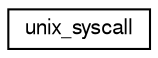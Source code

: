 digraph "Graphical Class Hierarchy"
{
  edge [fontname="FreeSans",fontsize="10",labelfontname="FreeSans",labelfontsize="10"];
  node [fontname="FreeSans",fontsize="10",shape=record];
  rankdir="LR";
  Node0 [label="unix_syscall",height=0.2,width=0.4,color="black", fillcolor="white", style="filled",URL="$structunix__syscall.html"];
}
